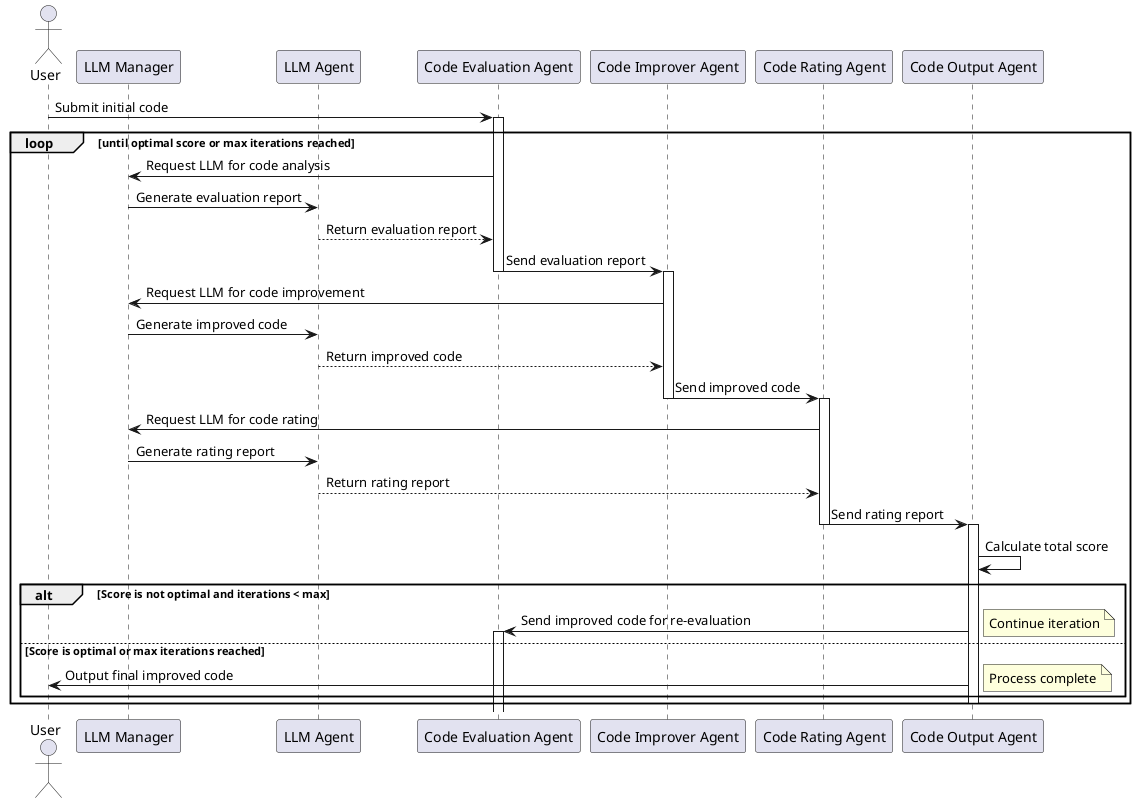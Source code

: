 @startuml code_engineer_diagram
!define RECTANGLE participant

actor User
RECTANGLE "LLM Manager" as LLMManager
RECTANGLE "LLM Agent" as LLMAgent
RECTANGLE "Code Evaluation Agent" as Evaluator
RECTANGLE "Code Improver Agent" as Improver
RECTANGLE "Code Rating Agent" as Rater
RECTANGLE "Code Output Agent" as OutputAgent

User -> Evaluator: Submit initial code
activate Evaluator

loop until optimal score or max iterations reached
    Evaluator -> LLMManager: Request LLM for code analysis
    LLMManager -> LLMAgent: Generate evaluation report
    LLMAgent --> Evaluator: Return evaluation report
    
    Evaluator -> Improver: Send evaluation report
    deactivate Evaluator
    activate Improver
    
    Improver -> LLMManager: Request LLM for code improvement
    LLMManager -> LLMAgent: Generate improved code
    LLMAgent --> Improver: Return improved code
    
    Improver -> Rater: Send improved code
    deactivate Improver
    activate Rater
    
    Rater -> LLMManager: Request LLM for code rating
    LLMManager -> LLMAgent: Generate rating report
    LLMAgent --> Rater: Return rating report
    
    Rater -> OutputAgent: Send rating report
    deactivate Rater
    activate OutputAgent
    
    OutputAgent -> OutputAgent: Calculate total score
    
    alt Score is not optimal and iterations < max
        OutputAgent -> Evaluator: Send improved code for re-evaluation
        activate Evaluator
        note right: Continue iteration
    else Score is optimal or max iterations reached
        OutputAgent -> User: Output final improved code
        note right: Process complete
    end
    
    deactivate OutputAgent
end

@enduml
